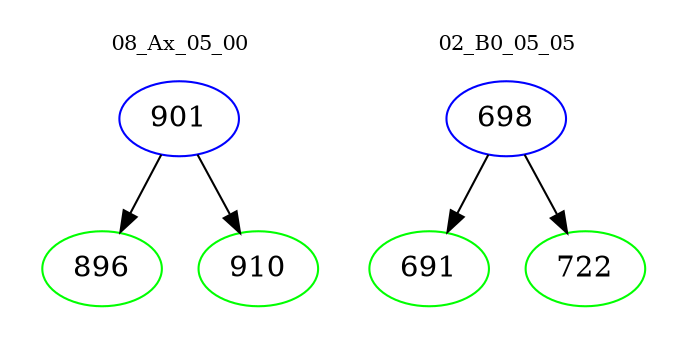 digraph{
subgraph cluster_0 {
color = white
label = "08_Ax_05_00";
fontsize=10;
T0_901 [label="901", color="blue"]
T0_901 -> T0_896 [color="black"]
T0_896 [label="896", color="green"]
T0_901 -> T0_910 [color="black"]
T0_910 [label="910", color="green"]
}
subgraph cluster_1 {
color = white
label = "02_B0_05_05";
fontsize=10;
T1_698 [label="698", color="blue"]
T1_698 -> T1_691 [color="black"]
T1_691 [label="691", color="green"]
T1_698 -> T1_722 [color="black"]
T1_722 [label="722", color="green"]
}
}
